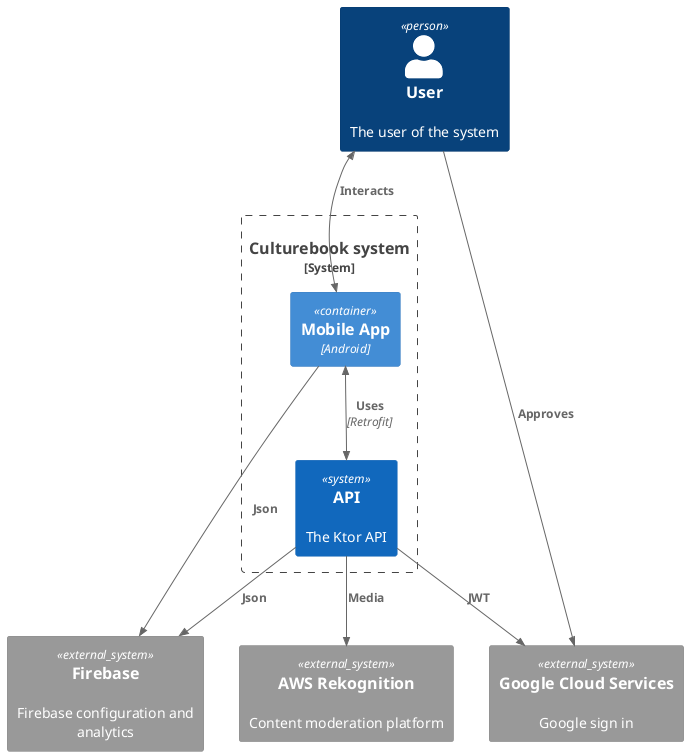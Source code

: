 @startuml
!include <C4/C4_Container>

Person(user, "User", "The user of the system")

System_Boundary(local, "Culturebook system") {
    ' Client
    Container(client, "Mobile App", "Android")

    ' Backend
    System(api, "API", "The Ktor API")
}

' External systems
System_Ext(google, "Google Cloud Services", "Google sign in")
System_Ext(firebase, "Firebase", "Firebase configuration and analytics")
System_Ext(rekognition, "AWS Rekognition", "Content moderation platform")

' Layout

Lay_U(client, user)
Lay_U(api, client)

' Api Relations
Rel(api, rekognition, "Media")
Rel(api, google, "JWT")
Rel(api,firebase, "Json")

' Client relations
Rel(client,firebase, "Json")
BiRel(client, api, "Uses", "Retrofit")

' User relations
BiRel(user, client, "Interacts")
Rel(user, google, "Approves")
@enduml

